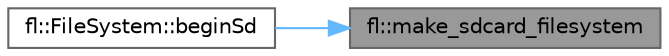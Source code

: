 digraph "fl::make_sdcard_filesystem"
{
 // LATEX_PDF_SIZE
  bgcolor="transparent";
  edge [fontname=Helvetica,fontsize=10,labelfontname=Helvetica,labelfontsize=10];
  node [fontname=Helvetica,fontsize=10,shape=box,height=0.2,width=0.4];
  rankdir="RL";
  Node1 [id="Node000001",label="fl::make_sdcard_filesystem",height=0.2,width=0.4,color="gray40", fillcolor="grey60", style="filled", fontcolor="black",tooltip=" "];
  Node1 -> Node2 [id="edge1_Node000001_Node000002",dir="back",color="steelblue1",style="solid",tooltip=" "];
  Node2 [id="Node000002",label="fl::FileSystem::beginSd",height=0.2,width=0.4,color="grey40", fillcolor="white", style="filled",URL="$df/d37/classfl_1_1_file_system_a2350b8cc8235a759724d1356b2fb0359.html#a2350b8cc8235a759724d1356b2fb0359",tooltip=" "];
}

